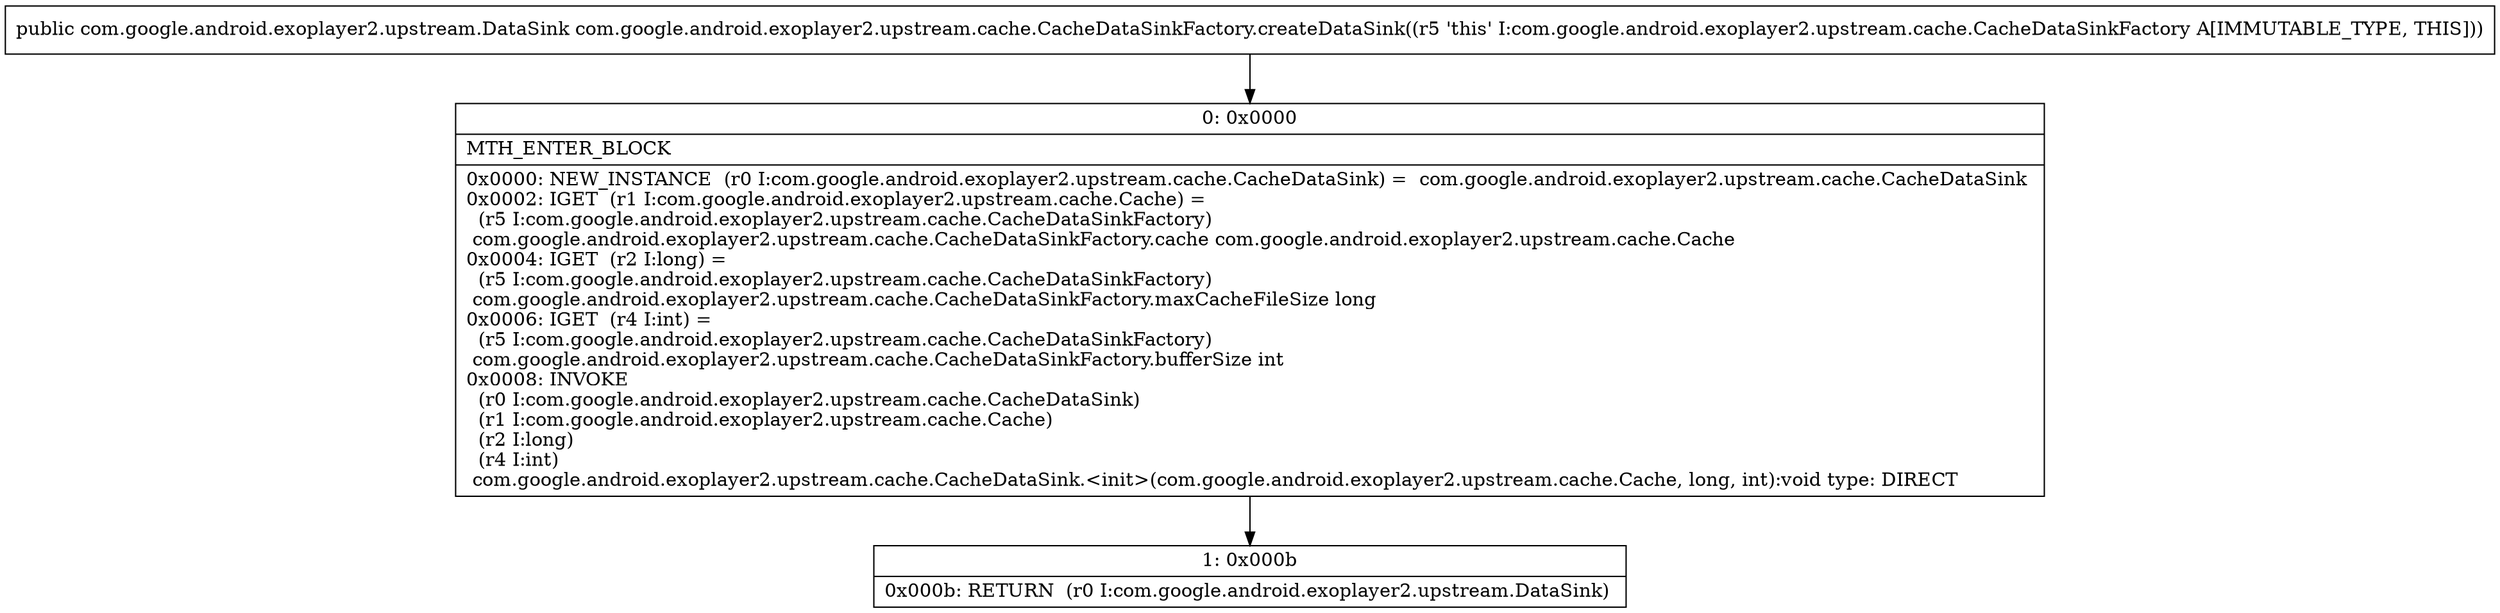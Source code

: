 digraph "CFG forcom.google.android.exoplayer2.upstream.cache.CacheDataSinkFactory.createDataSink()Lcom\/google\/android\/exoplayer2\/upstream\/DataSink;" {
Node_0 [shape=record,label="{0\:\ 0x0000|MTH_ENTER_BLOCK\l|0x0000: NEW_INSTANCE  (r0 I:com.google.android.exoplayer2.upstream.cache.CacheDataSink) =  com.google.android.exoplayer2.upstream.cache.CacheDataSink \l0x0002: IGET  (r1 I:com.google.android.exoplayer2.upstream.cache.Cache) = \l  (r5 I:com.google.android.exoplayer2.upstream.cache.CacheDataSinkFactory)\l com.google.android.exoplayer2.upstream.cache.CacheDataSinkFactory.cache com.google.android.exoplayer2.upstream.cache.Cache \l0x0004: IGET  (r2 I:long) = \l  (r5 I:com.google.android.exoplayer2.upstream.cache.CacheDataSinkFactory)\l com.google.android.exoplayer2.upstream.cache.CacheDataSinkFactory.maxCacheFileSize long \l0x0006: IGET  (r4 I:int) = \l  (r5 I:com.google.android.exoplayer2.upstream.cache.CacheDataSinkFactory)\l com.google.android.exoplayer2.upstream.cache.CacheDataSinkFactory.bufferSize int \l0x0008: INVOKE  \l  (r0 I:com.google.android.exoplayer2.upstream.cache.CacheDataSink)\l  (r1 I:com.google.android.exoplayer2.upstream.cache.Cache)\l  (r2 I:long)\l  (r4 I:int)\l com.google.android.exoplayer2.upstream.cache.CacheDataSink.\<init\>(com.google.android.exoplayer2.upstream.cache.Cache, long, int):void type: DIRECT \l}"];
Node_1 [shape=record,label="{1\:\ 0x000b|0x000b: RETURN  (r0 I:com.google.android.exoplayer2.upstream.DataSink) \l}"];
MethodNode[shape=record,label="{public com.google.android.exoplayer2.upstream.DataSink com.google.android.exoplayer2.upstream.cache.CacheDataSinkFactory.createDataSink((r5 'this' I:com.google.android.exoplayer2.upstream.cache.CacheDataSinkFactory A[IMMUTABLE_TYPE, THIS])) }"];
MethodNode -> Node_0;
Node_0 -> Node_1;
}

